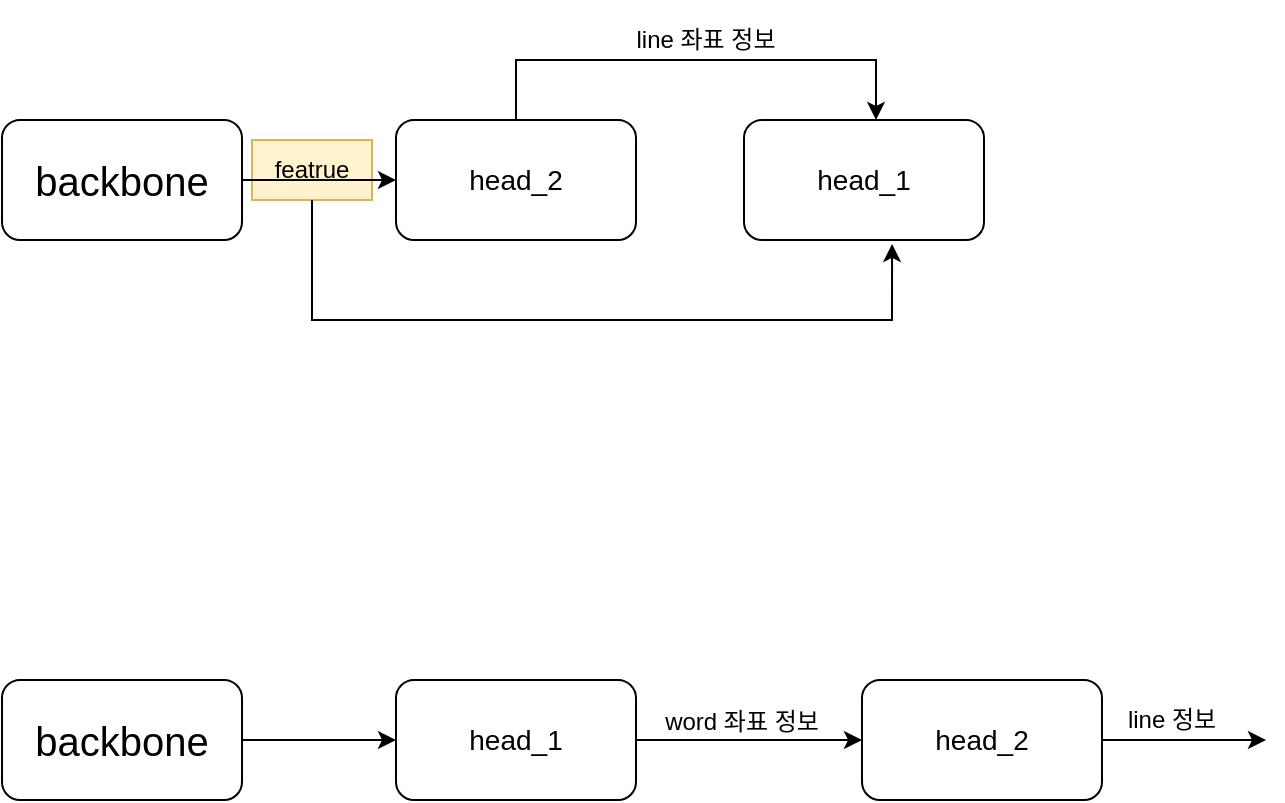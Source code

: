 <mxfile version="21.3.7" type="github">
  <diagram name="페이지-1" id="MbT4JIV0ff0Loh2wwZqA">
    <mxGraphModel dx="816" dy="563" grid="1" gridSize="10" guides="1" tooltips="1" connect="1" arrows="1" fold="1" page="1" pageScale="1" pageWidth="827" pageHeight="1169" math="0" shadow="0">
      <root>
        <mxCell id="0" />
        <mxCell id="1" parent="0" />
        <mxCell id="8J6AXt3EcALlPJP4Ipuf-25" value="featrue" style="text;html=1;strokeColor=#d6b656;fillColor=#fff2cc;align=center;verticalAlign=middle;whiteSpace=wrap;rounded=0;" vertex="1" parent="1">
          <mxGeometry x="195" y="150" width="60" height="30" as="geometry" />
        </mxCell>
        <mxCell id="8J6AXt3EcALlPJP4Ipuf-4" value="&lt;font style=&quot;font-size: 20px;&quot;&gt;backbone&lt;br&gt;&lt;/font&gt;" style="rounded=1;whiteSpace=wrap;html=1;" vertex="1" parent="1">
          <mxGeometry x="70" y="140" width="120" height="60" as="geometry" />
        </mxCell>
        <mxCell id="8J6AXt3EcALlPJP4Ipuf-6" value="" style="endArrow=classic;html=1;rounded=0;exitX=1;exitY=0.5;exitDx=0;exitDy=0;endFill=1;entryX=0;entryY=0.5;entryDx=0;entryDy=0;" edge="1" parent="1" source="8J6AXt3EcALlPJP4Ipuf-4" target="8J6AXt3EcALlPJP4Ipuf-7">
          <mxGeometry width="50" height="50" relative="1" as="geometry">
            <mxPoint x="200" y="99.5" as="sourcePoint" />
            <mxPoint x="290" y="99.5" as="targetPoint" />
          </mxGeometry>
        </mxCell>
        <mxCell id="8J6AXt3EcALlPJP4Ipuf-22" style="edgeStyle=orthogonalEdgeStyle;rounded=0;orthogonalLoop=1;jettySize=auto;html=1;exitX=0.5;exitY=0;exitDx=0;exitDy=0;" edge="1" parent="1" source="8J6AXt3EcALlPJP4Ipuf-7">
          <mxGeometry relative="1" as="geometry">
            <mxPoint x="507" y="140" as="targetPoint" />
            <Array as="points">
              <mxPoint x="327" y="110" />
              <mxPoint x="507" y="110" />
              <mxPoint x="507" y="140" />
            </Array>
          </mxGeometry>
        </mxCell>
        <mxCell id="8J6AXt3EcALlPJP4Ipuf-7" value="&lt;font style=&quot;font-size: 14px;&quot;&gt;head_2&lt;/font&gt;" style="rounded=1;whiteSpace=wrap;html=1;" vertex="1" parent="1">
          <mxGeometry x="267" y="140" width="120" height="60" as="geometry" />
        </mxCell>
        <mxCell id="8J6AXt3EcALlPJP4Ipuf-13" value="&lt;font style=&quot;font-size: 14px;&quot;&gt;head_1&lt;/font&gt;" style="rounded=1;whiteSpace=wrap;html=1;" vertex="1" parent="1">
          <mxGeometry x="441" y="140" width="120" height="60" as="geometry" />
        </mxCell>
        <mxCell id="8J6AXt3EcALlPJP4Ipuf-24" value="line 좌표 정보" style="text;html=1;strokeColor=none;fillColor=none;align=center;verticalAlign=middle;whiteSpace=wrap;rounded=0;" vertex="1" parent="1">
          <mxGeometry x="357" y="80" width="130" height="40" as="geometry" />
        </mxCell>
        <mxCell id="8J6AXt3EcALlPJP4Ipuf-40" value="" style="endArrow=classic;html=1;rounded=0;exitX=0.5;exitY=1;exitDx=0;exitDy=0;entryX=0.617;entryY=1.033;entryDx=0;entryDy=0;entryPerimeter=0;jumpStyle=sharp;" edge="1" parent="1" source="8J6AXt3EcALlPJP4Ipuf-25" target="8J6AXt3EcALlPJP4Ipuf-13">
          <mxGeometry width="50" height="50" relative="1" as="geometry">
            <mxPoint x="360" y="210" as="sourcePoint" />
            <mxPoint x="410" y="160" as="targetPoint" />
            <Array as="points">
              <mxPoint x="225" y="240" />
              <mxPoint x="320" y="240" />
              <mxPoint x="515" y="240" />
            </Array>
          </mxGeometry>
        </mxCell>
        <mxCell id="8J6AXt3EcALlPJP4Ipuf-42" value="&lt;font style=&quot;font-size: 20px;&quot;&gt;backbone&lt;br&gt;&lt;/font&gt;" style="rounded=1;whiteSpace=wrap;html=1;" vertex="1" parent="1">
          <mxGeometry x="70" y="420" width="120" height="60" as="geometry" />
        </mxCell>
        <mxCell id="8J6AXt3EcALlPJP4Ipuf-43" value="" style="endArrow=classic;html=1;rounded=0;exitX=1;exitY=0.5;exitDx=0;exitDy=0;endFill=1;entryX=0;entryY=0.5;entryDx=0;entryDy=0;" edge="1" parent="1" source="8J6AXt3EcALlPJP4Ipuf-42" target="8J6AXt3EcALlPJP4Ipuf-45">
          <mxGeometry width="50" height="50" relative="1" as="geometry">
            <mxPoint x="200" y="379.5" as="sourcePoint" />
            <mxPoint x="290" y="379.5" as="targetPoint" />
          </mxGeometry>
        </mxCell>
        <mxCell id="8J6AXt3EcALlPJP4Ipuf-44" style="edgeStyle=orthogonalEdgeStyle;rounded=0;orthogonalLoop=1;jettySize=auto;html=1;exitX=1;exitY=0.5;exitDx=0;exitDy=0;entryX=0;entryY=0.5;entryDx=0;entryDy=0;" edge="1" parent="1" source="8J6AXt3EcALlPJP4Ipuf-45" target="8J6AXt3EcALlPJP4Ipuf-46">
          <mxGeometry relative="1" as="geometry">
            <mxPoint x="507" y="420" as="targetPoint" />
            <Array as="points">
              <mxPoint x="410" y="450" />
              <mxPoint x="410" y="450" />
            </Array>
          </mxGeometry>
        </mxCell>
        <mxCell id="8J6AXt3EcALlPJP4Ipuf-45" value="&lt;font style=&quot;font-size: 14px;&quot;&gt;head_1&lt;/font&gt;" style="rounded=1;whiteSpace=wrap;html=1;" vertex="1" parent="1">
          <mxGeometry x="267" y="420" width="120" height="60" as="geometry" />
        </mxCell>
        <mxCell id="8J6AXt3EcALlPJP4Ipuf-46" value="&lt;font style=&quot;font-size: 14px;&quot;&gt;head_2&lt;/font&gt;" style="rounded=1;whiteSpace=wrap;html=1;" vertex="1" parent="1">
          <mxGeometry x="500" y="420" width="120" height="60" as="geometry" />
        </mxCell>
        <mxCell id="8J6AXt3EcALlPJP4Ipuf-47" value="word 좌표 정보" style="text;html=1;strokeColor=none;fillColor=none;align=center;verticalAlign=middle;whiteSpace=wrap;rounded=0;" vertex="1" parent="1">
          <mxGeometry x="375" y="421" width="130" height="40" as="geometry" />
        </mxCell>
        <mxCell id="8J6AXt3EcALlPJP4Ipuf-49" value="" style="endArrow=classic;html=1;rounded=0;exitX=1;exitY=0.5;exitDx=0;exitDy=0;endFill=1;" edge="1" parent="1" source="8J6AXt3EcALlPJP4Ipuf-46">
          <mxGeometry width="50" height="50" relative="1" as="geometry">
            <mxPoint x="200" y="460" as="sourcePoint" />
            <mxPoint x="702" y="450" as="targetPoint" />
          </mxGeometry>
        </mxCell>
        <mxCell id="8J6AXt3EcALlPJP4Ipuf-50" value="line 정보" style="text;html=1;strokeColor=none;fillColor=none;align=center;verticalAlign=middle;whiteSpace=wrap;rounded=0;" vertex="1" parent="1">
          <mxGeometry x="600" y="420" width="110" height="40" as="geometry" />
        </mxCell>
      </root>
    </mxGraphModel>
  </diagram>
</mxfile>
